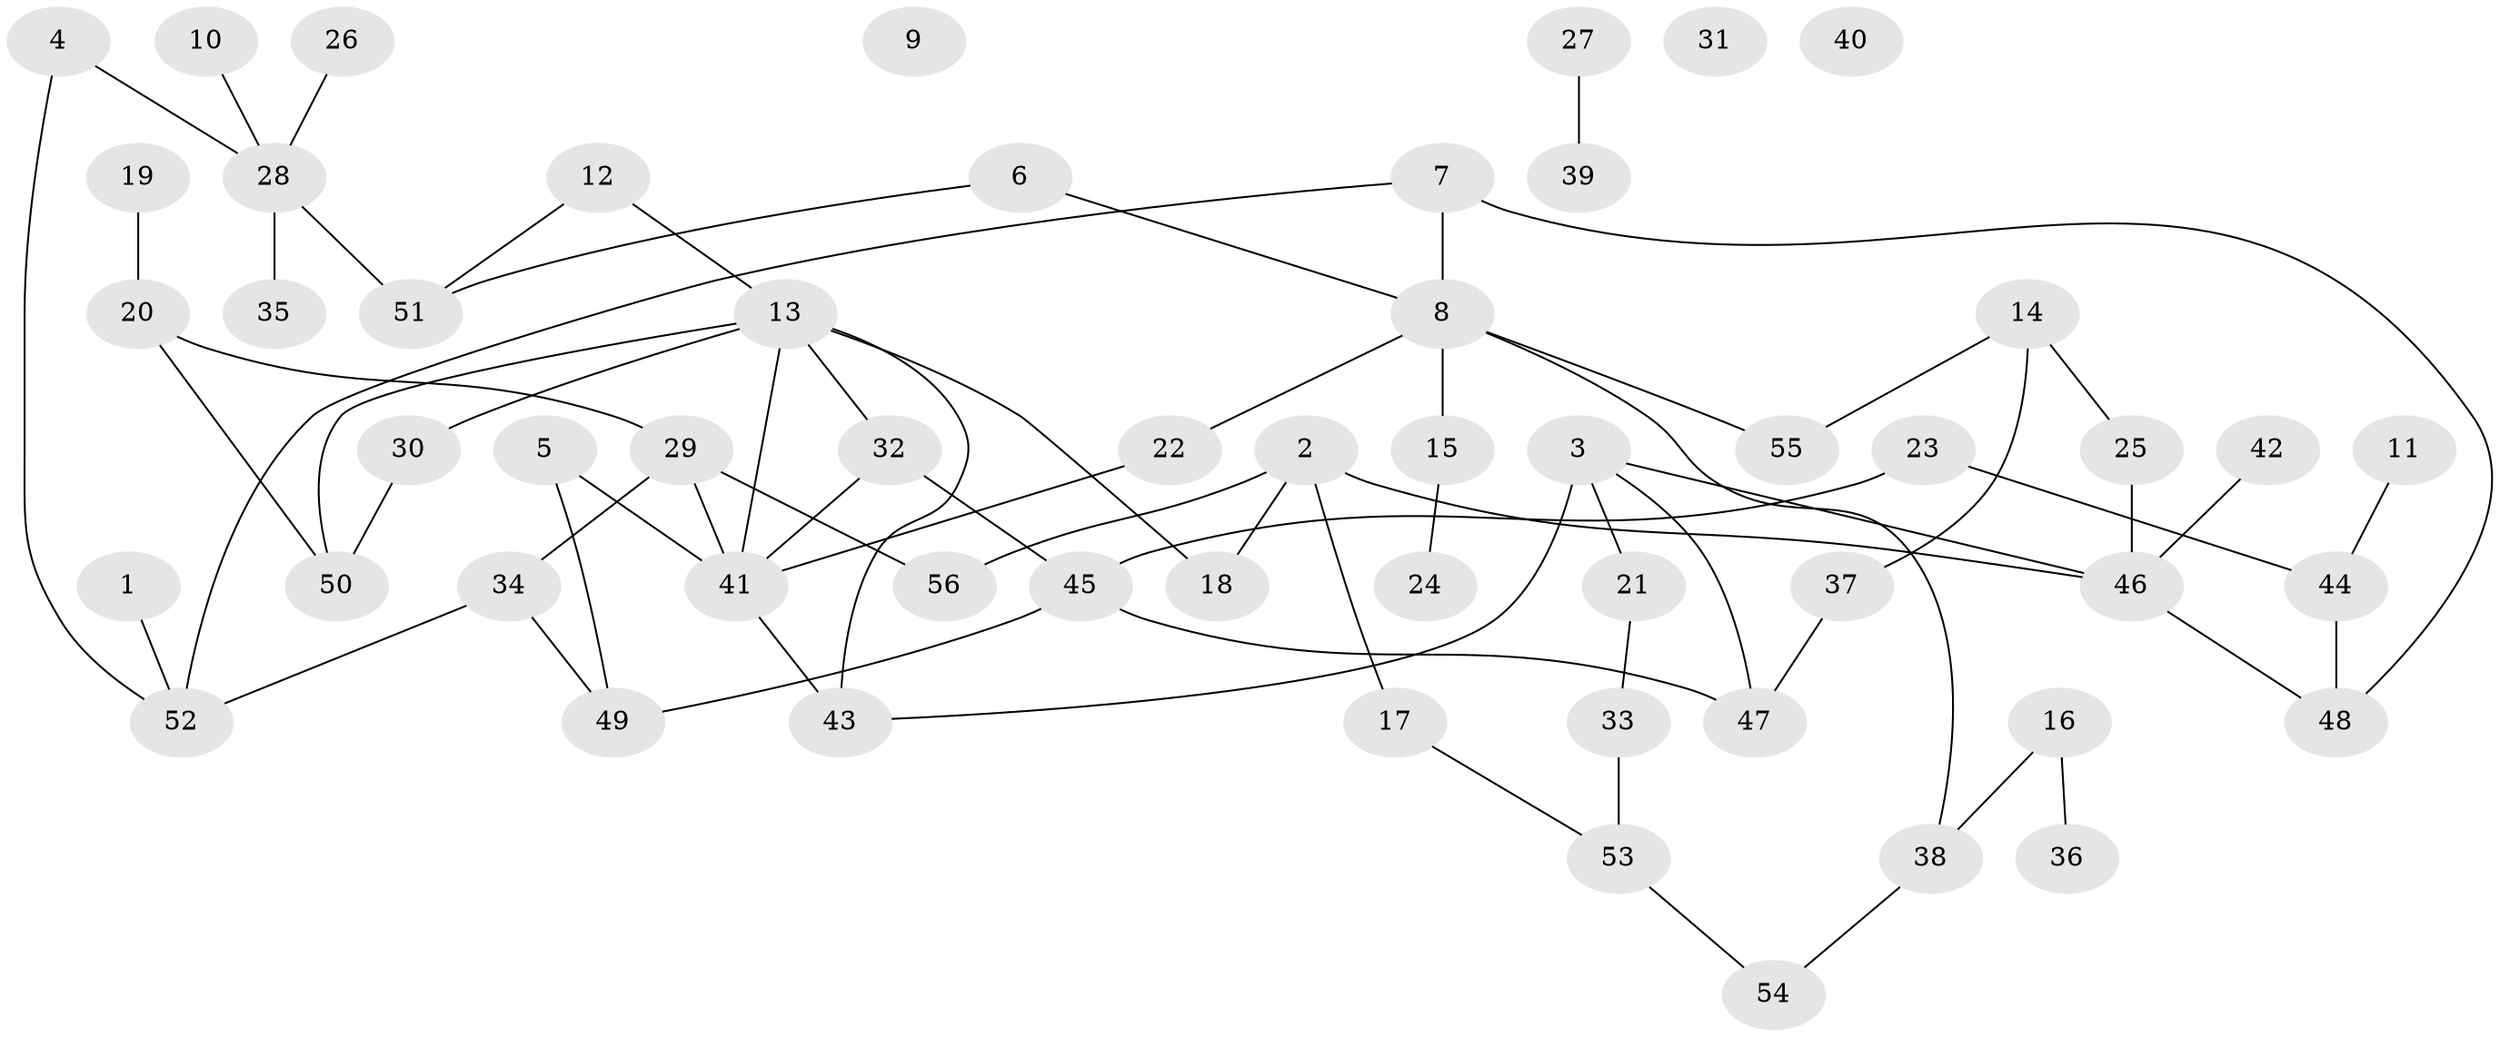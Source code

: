 // coarse degree distribution, {6: 0.05263157894736842, 1: 0.15789473684210525, 3: 0.3157894736842105, 7: 0.05263157894736842, 5: 0.10526315789473684, 4: 0.21052631578947367, 2: 0.10526315789473684}
// Generated by graph-tools (version 1.1) at 2025/35/03/04/25 23:35:47]
// undirected, 56 vertices, 69 edges
graph export_dot {
  node [color=gray90,style=filled];
  1;
  2;
  3;
  4;
  5;
  6;
  7;
  8;
  9;
  10;
  11;
  12;
  13;
  14;
  15;
  16;
  17;
  18;
  19;
  20;
  21;
  22;
  23;
  24;
  25;
  26;
  27;
  28;
  29;
  30;
  31;
  32;
  33;
  34;
  35;
  36;
  37;
  38;
  39;
  40;
  41;
  42;
  43;
  44;
  45;
  46;
  47;
  48;
  49;
  50;
  51;
  52;
  53;
  54;
  55;
  56;
  1 -- 52;
  2 -- 17;
  2 -- 18;
  2 -- 46;
  2 -- 56;
  3 -- 21;
  3 -- 43;
  3 -- 46;
  3 -- 47;
  4 -- 28;
  4 -- 52;
  5 -- 41;
  5 -- 49;
  6 -- 8;
  6 -- 51;
  7 -- 8;
  7 -- 48;
  7 -- 52;
  8 -- 15;
  8 -- 22;
  8 -- 38;
  8 -- 55;
  10 -- 28;
  11 -- 44;
  12 -- 13;
  12 -- 51;
  13 -- 18;
  13 -- 30;
  13 -- 32;
  13 -- 41;
  13 -- 43;
  13 -- 50;
  14 -- 25;
  14 -- 37;
  14 -- 55;
  15 -- 24;
  16 -- 36;
  16 -- 38;
  17 -- 53;
  19 -- 20;
  20 -- 29;
  20 -- 50;
  21 -- 33;
  22 -- 41;
  23 -- 44;
  23 -- 45;
  25 -- 46;
  26 -- 28;
  27 -- 39;
  28 -- 35;
  28 -- 51;
  29 -- 34;
  29 -- 41;
  29 -- 56;
  30 -- 50;
  32 -- 41;
  32 -- 45;
  33 -- 53;
  34 -- 49;
  34 -- 52;
  37 -- 47;
  38 -- 54;
  41 -- 43;
  42 -- 46;
  44 -- 48;
  45 -- 47;
  45 -- 49;
  46 -- 48;
  53 -- 54;
}
